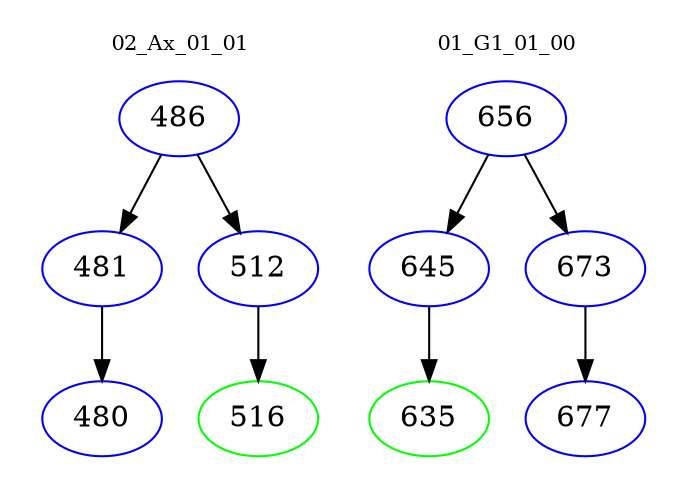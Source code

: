 digraph{
subgraph cluster_0 {
color = white
label = "02_Ax_01_01";
fontsize=10;
T0_486 [label="486", color="blue"]
T0_486 -> T0_481 [color="black"]
T0_481 [label="481", color="blue"]
T0_481 -> T0_480 [color="black"]
T0_480 [label="480", color="blue"]
T0_486 -> T0_512 [color="black"]
T0_512 [label="512", color="blue"]
T0_512 -> T0_516 [color="black"]
T0_516 [label="516", color="green"]
}
subgraph cluster_1 {
color = white
label = "01_G1_01_00";
fontsize=10;
T1_656 [label="656", color="blue"]
T1_656 -> T1_645 [color="black"]
T1_645 [label="645", color="blue"]
T1_645 -> T1_635 [color="black"]
T1_635 [label="635", color="green"]
T1_656 -> T1_673 [color="black"]
T1_673 [label="673", color="blue"]
T1_673 -> T1_677 [color="black"]
T1_677 [label="677", color="blue"]
}
}

